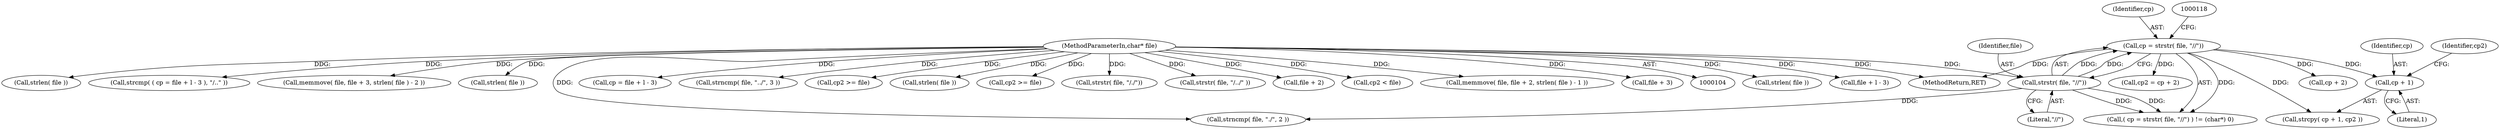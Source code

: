digraph "0_sthttpd_c0dc63a49d8605649f1d8e4a96c9b468b0bff660@pointer" {
"1000137" [label="(Call,cp + 1)"];
"1000112" [label="(Call,cp = strstr( file, \"//\"))"];
"1000114" [label="(Call,strstr( file, \"//\"))"];
"1000105" [label="(MethodParameterIn,char* file)"];
"1000139" [label="(Literal,1)"];
"1000197" [label="(Call,strlen( file ))"];
"1000250" [label="(Call,file + l - 3)"];
"1000243" [label="(Call,strlen( file ))"];
"1000247" [label="(Call,strcmp( ( cp = file + l - 3 ), \"/..\" ))"];
"1000122" [label="(Call,cp2 = cp + 2)"];
"1000191" [label="(Call,memmove( file, file + 3, strlen( file ) - 2 ))"];
"1000177" [label="(Call,strlen( file ))"];
"1000143" [label="(Call,strncmp( file, \"./\", 2 ))"];
"1000137" [label="(Call,cp + 1)"];
"1000284" [label="(MethodReturn,RET)"];
"1000111" [label="(Call,( cp = strstr( file, \"//\") ) != (char*) 0)"];
"1000248" [label="(Call,cp = file + l - 3)"];
"1000140" [label="(Identifier,cp2)"];
"1000113" [label="(Identifier,cp)"];
"1000184" [label="(Call,strncmp( file, \"../\", 3 ))"];
"1000219" [label="(Call,cp2 >= file)"];
"1000156" [label="(Call,strlen( file ))"];
"1000136" [label="(Call,strcpy( cp + 1, cp2 ))"];
"1000138" [label="(Identifier,cp)"];
"1000124" [label="(Call,cp + 2)"];
"1000265" [label="(Call,cp2 >= file)"];
"1000112" [label="(Call,cp = strstr( file, \"//\"))"];
"1000163" [label="(Call,strstr( file, \"/./\"))"];
"1000202" [label="(Call,strstr( file, \"/../\" ))"];
"1000116" [label="(Literal,\"//\")"];
"1000115" [label="(Identifier,file)"];
"1000114" [label="(Call,strstr( file, \"//\"))"];
"1000152" [label="(Call,file + 2)"];
"1000276" [label="(Call,cp2 < file)"];
"1000105" [label="(MethodParameterIn,char* file)"];
"1000150" [label="(Call,memmove( file, file + 2, strlen( file ) - 1 ))"];
"1000193" [label="(Call,file + 3)"];
"1000137" -> "1000136"  [label="AST: "];
"1000137" -> "1000139"  [label="CFG: "];
"1000138" -> "1000137"  [label="AST: "];
"1000139" -> "1000137"  [label="AST: "];
"1000140" -> "1000137"  [label="CFG: "];
"1000112" -> "1000137"  [label="DDG: "];
"1000112" -> "1000111"  [label="AST: "];
"1000112" -> "1000114"  [label="CFG: "];
"1000113" -> "1000112"  [label="AST: "];
"1000114" -> "1000112"  [label="AST: "];
"1000118" -> "1000112"  [label="CFG: "];
"1000112" -> "1000284"  [label="DDG: "];
"1000112" -> "1000111"  [label="DDG: "];
"1000114" -> "1000112"  [label="DDG: "];
"1000114" -> "1000112"  [label="DDG: "];
"1000112" -> "1000122"  [label="DDG: "];
"1000112" -> "1000124"  [label="DDG: "];
"1000112" -> "1000136"  [label="DDG: "];
"1000114" -> "1000116"  [label="CFG: "];
"1000115" -> "1000114"  [label="AST: "];
"1000116" -> "1000114"  [label="AST: "];
"1000114" -> "1000111"  [label="DDG: "];
"1000114" -> "1000111"  [label="DDG: "];
"1000105" -> "1000114"  [label="DDG: "];
"1000114" -> "1000143"  [label="DDG: "];
"1000105" -> "1000104"  [label="AST: "];
"1000105" -> "1000284"  [label="DDG: "];
"1000105" -> "1000143"  [label="DDG: "];
"1000105" -> "1000150"  [label="DDG: "];
"1000105" -> "1000152"  [label="DDG: "];
"1000105" -> "1000156"  [label="DDG: "];
"1000105" -> "1000163"  [label="DDG: "];
"1000105" -> "1000177"  [label="DDG: "];
"1000105" -> "1000184"  [label="DDG: "];
"1000105" -> "1000191"  [label="DDG: "];
"1000105" -> "1000193"  [label="DDG: "];
"1000105" -> "1000197"  [label="DDG: "];
"1000105" -> "1000202"  [label="DDG: "];
"1000105" -> "1000219"  [label="DDG: "];
"1000105" -> "1000243"  [label="DDG: "];
"1000105" -> "1000247"  [label="DDG: "];
"1000105" -> "1000248"  [label="DDG: "];
"1000105" -> "1000250"  [label="DDG: "];
"1000105" -> "1000265"  [label="DDG: "];
"1000105" -> "1000276"  [label="DDG: "];
}

